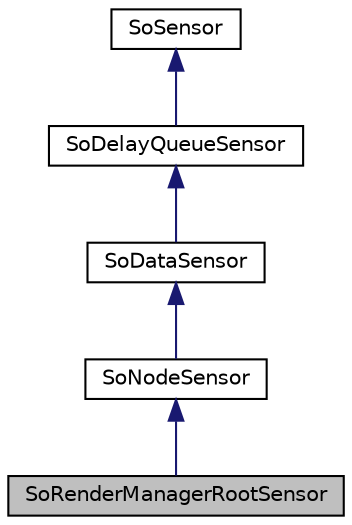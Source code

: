 digraph "SoRenderManagerRootSensor"
{
 // LATEX_PDF_SIZE
  edge [fontname="Helvetica",fontsize="10",labelfontname="Helvetica",labelfontsize="10"];
  node [fontname="Helvetica",fontsize="10",shape=record];
  Node1 [label="SoRenderManagerRootSensor",height=0.2,width=0.4,color="black", fillcolor="grey75", style="filled", fontcolor="black",tooltip=" "];
  Node2 -> Node1 [dir="back",color="midnightblue",fontsize="10",style="solid",fontname="Helvetica"];
  Node2 [label="SoNodeSensor",height=0.2,width=0.4,color="black", fillcolor="white", style="filled",URL="$classSoNodeSensor.html",tooltip="The SoNodeSensor class detects changes to nodes."];
  Node3 -> Node2 [dir="back",color="midnightblue",fontsize="10",style="solid",fontname="Helvetica"];
  Node3 [label="SoDataSensor",height=0.2,width=0.4,color="black", fillcolor="white", style="filled",URL="$classSoDataSensor.html",tooltip="The SoDataSensor class is the abstract base class for sensors monitoring changes in a scene graph."];
  Node4 -> Node3 [dir="back",color="midnightblue",fontsize="10",style="solid",fontname="Helvetica"];
  Node4 [label="SoDelayQueueSensor",height=0.2,width=0.4,color="black", fillcolor="white", style="filled",URL="$classSoDelayQueueSensor.html",tooltip="The SoDelayQueueSensor class is the abstract base class for priority scheduled sensors."];
  Node5 -> Node4 [dir="back",color="midnightblue",fontsize="10",style="solid",fontname="Helvetica"];
  Node5 [label="SoSensor",height=0.2,width=0.4,color="black", fillcolor="white", style="filled",URL="$classSoSensor.html",tooltip="The SoSensor class is the abstract base class for all sensors."];
}
